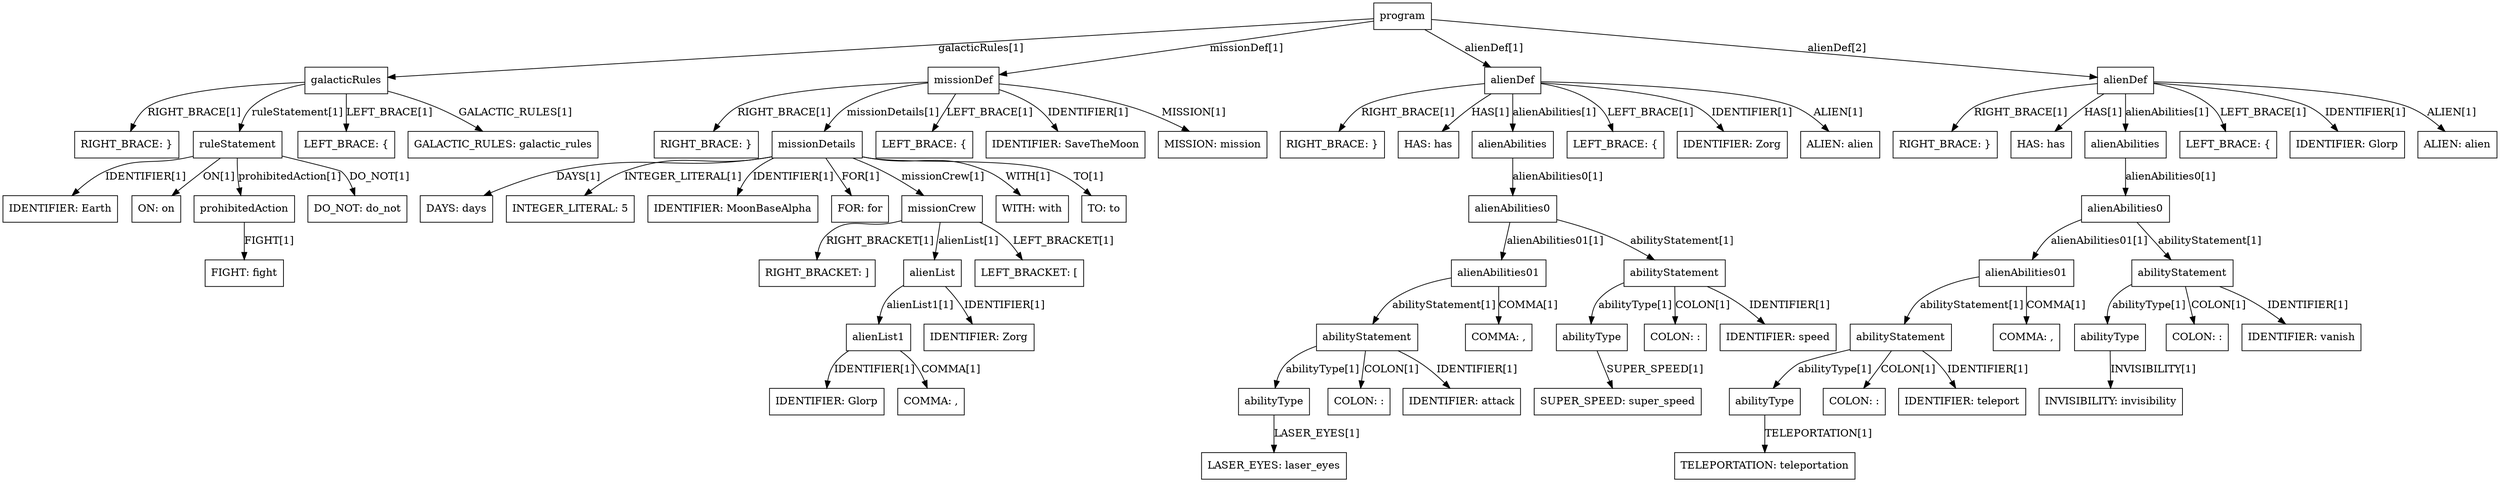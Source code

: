 digraph ParseTree {
    node [shape=box];
    node0 [label="program"];
    node1 [label="galacticRules"];
    node0 -> node1 [label="galacticRules[1]"];
    node2 [label="RIGHT_BRACE: }"];
    node1 -> node2 [label="RIGHT_BRACE[1]"];
    node3 [label="ruleStatement"];
    node1 -> node3 [label="ruleStatement[1]"];
    node4 [label="IDENTIFIER: Earth"];
    node3 -> node4 [label="IDENTIFIER[1]"];
    node5 [label="ON: on"];
    node3 -> node5 [label="ON[1]"];
    node6 [label="prohibitedAction"];
    node3 -> node6 [label="prohibitedAction[1]"];
    node7 [label="FIGHT: fight"];
    node6 -> node7 [label="FIGHT[1]"];
    node8 [label="DO_NOT: do_not"];
    node3 -> node8 [label="DO_NOT[1]"];
    node9 [label="LEFT_BRACE: {"];
    node1 -> node9 [label="LEFT_BRACE[1]"];
    node10 [label="GALACTIC_RULES: galactic_rules"];
    node1 -> node10 [label="GALACTIC_RULES[1]"];
    node11 [label="missionDef"];
    node0 -> node11 [label="missionDef[1]"];
    node12 [label="RIGHT_BRACE: }"];
    node11 -> node12 [label="RIGHT_BRACE[1]"];
    node13 [label="missionDetails"];
    node11 -> node13 [label="missionDetails[1]"];
    node14 [label="DAYS: days"];
    node13 -> node14 [label="DAYS[1]"];
    node15 [label="INTEGER_LITERAL: 5"];
    node13 -> node15 [label="INTEGER_LITERAL[1]"];
    node16 [label="IDENTIFIER: MoonBaseAlpha"];
    node13 -> node16 [label="IDENTIFIER[1]"];
    node17 [label="FOR: for"];
    node13 -> node17 [label="FOR[1]"];
    node18 [label="missionCrew"];
    node13 -> node18 [label="missionCrew[1]"];
    node19 [label="RIGHT_BRACKET: ]"];
    node18 -> node19 [label="RIGHT_BRACKET[1]"];
    node20 [label="alienList"];
    node18 -> node20 [label="alienList[1]"];
    node21 [label="alienList1"];
    node20 -> node21 [label="alienList1[1]"];
    node22 [label="IDENTIFIER: Glorp"];
    node21 -> node22 [label="IDENTIFIER[1]"];
    node23 [label="COMMA: ,"];
    node21 -> node23 [label="COMMA[1]"];
    node24 [label="IDENTIFIER: Zorg"];
    node20 -> node24 [label="IDENTIFIER[1]"];
    node25 [label="LEFT_BRACKET: ["];
    node18 -> node25 [label="LEFT_BRACKET[1]"];
    node26 [label="WITH: with"];
    node13 -> node26 [label="WITH[1]"];
    node27 [label="TO: to"];
    node13 -> node27 [label="TO[1]"];
    node28 [label="LEFT_BRACE: {"];
    node11 -> node28 [label="LEFT_BRACE[1]"];
    node29 [label="IDENTIFIER: SaveTheMoon"];
    node11 -> node29 [label="IDENTIFIER[1]"];
    node30 [label="MISSION: mission"];
    node11 -> node30 [label="MISSION[1]"];
    node31 [label="alienDef"];
    node0 -> node31 [label="alienDef[1]"];
    node32 [label="RIGHT_BRACE: }"];
    node31 -> node32 [label="RIGHT_BRACE[1]"];
    node33 [label="HAS: has"];
    node31 -> node33 [label="HAS[1]"];
    node34 [label="alienAbilities"];
    node31 -> node34 [label="alienAbilities[1]"];
    node35 [label="alienAbilities0"];
    node34 -> node35 [label="alienAbilities0[1]"];
    node36 [label="alienAbilities01"];
    node35 -> node36 [label="alienAbilities01[1]"];
    node37 [label="abilityStatement"];
    node36 -> node37 [label="abilityStatement[1]"];
    node38 [label="abilityType"];
    node37 -> node38 [label="abilityType[1]"];
    node39 [label="LASER_EYES: laser_eyes"];
    node38 -> node39 [label="LASER_EYES[1]"];
    node40 [label="COLON: :"];
    node37 -> node40 [label="COLON[1]"];
    node41 [label="IDENTIFIER: attack"];
    node37 -> node41 [label="IDENTIFIER[1]"];
    node42 [label="COMMA: ,"];
    node36 -> node42 [label="COMMA[1]"];
    node43 [label="abilityStatement"];
    node35 -> node43 [label="abilityStatement[1]"];
    node44 [label="abilityType"];
    node43 -> node44 [label="abilityType[1]"];
    node45 [label="SUPER_SPEED: super_speed"];
    node44 -> node45 [label="SUPER_SPEED[1]"];
    node46 [label="COLON: :"];
    node43 -> node46 [label="COLON[1]"];
    node47 [label="IDENTIFIER: speed"];
    node43 -> node47 [label="IDENTIFIER[1]"];
    node48 [label="LEFT_BRACE: {"];
    node31 -> node48 [label="LEFT_BRACE[1]"];
    node49 [label="IDENTIFIER: Zorg"];
    node31 -> node49 [label="IDENTIFIER[1]"];
    node50 [label="ALIEN: alien"];
    node31 -> node50 [label="ALIEN[1]"];
    node51 [label="alienDef"];
    node0 -> node51 [label="alienDef[2]"];
    node52 [label="RIGHT_BRACE: }"];
    node51 -> node52 [label="RIGHT_BRACE[1]"];
    node53 [label="HAS: has"];
    node51 -> node53 [label="HAS[1]"];
    node54 [label="alienAbilities"];
    node51 -> node54 [label="alienAbilities[1]"];
    node55 [label="alienAbilities0"];
    node54 -> node55 [label="alienAbilities0[1]"];
    node56 [label="alienAbilities01"];
    node55 -> node56 [label="alienAbilities01[1]"];
    node57 [label="abilityStatement"];
    node56 -> node57 [label="abilityStatement[1]"];
    node58 [label="abilityType"];
    node57 -> node58 [label="abilityType[1]"];
    node59 [label="TELEPORTATION: teleportation"];
    node58 -> node59 [label="TELEPORTATION[1]"];
    node60 [label="COLON: :"];
    node57 -> node60 [label="COLON[1]"];
    node61 [label="IDENTIFIER: teleport"];
    node57 -> node61 [label="IDENTIFIER[1]"];
    node62 [label="COMMA: ,"];
    node56 -> node62 [label="COMMA[1]"];
    node63 [label="abilityStatement"];
    node55 -> node63 [label="abilityStatement[1]"];
    node64 [label="abilityType"];
    node63 -> node64 [label="abilityType[1]"];
    node65 [label="INVISIBILITY: invisibility"];
    node64 -> node65 [label="INVISIBILITY[1]"];
    node66 [label="COLON: :"];
    node63 -> node66 [label="COLON[1]"];
    node67 [label="IDENTIFIER: vanish"];
    node63 -> node67 [label="IDENTIFIER[1]"];
    node68 [label="LEFT_BRACE: {"];
    node51 -> node68 [label="LEFT_BRACE[1]"];
    node69 [label="IDENTIFIER: Glorp"];
    node51 -> node69 [label="IDENTIFIER[1]"];
    node70 [label="ALIEN: alien"];
    node51 -> node70 [label="ALIEN[1]"];
}
